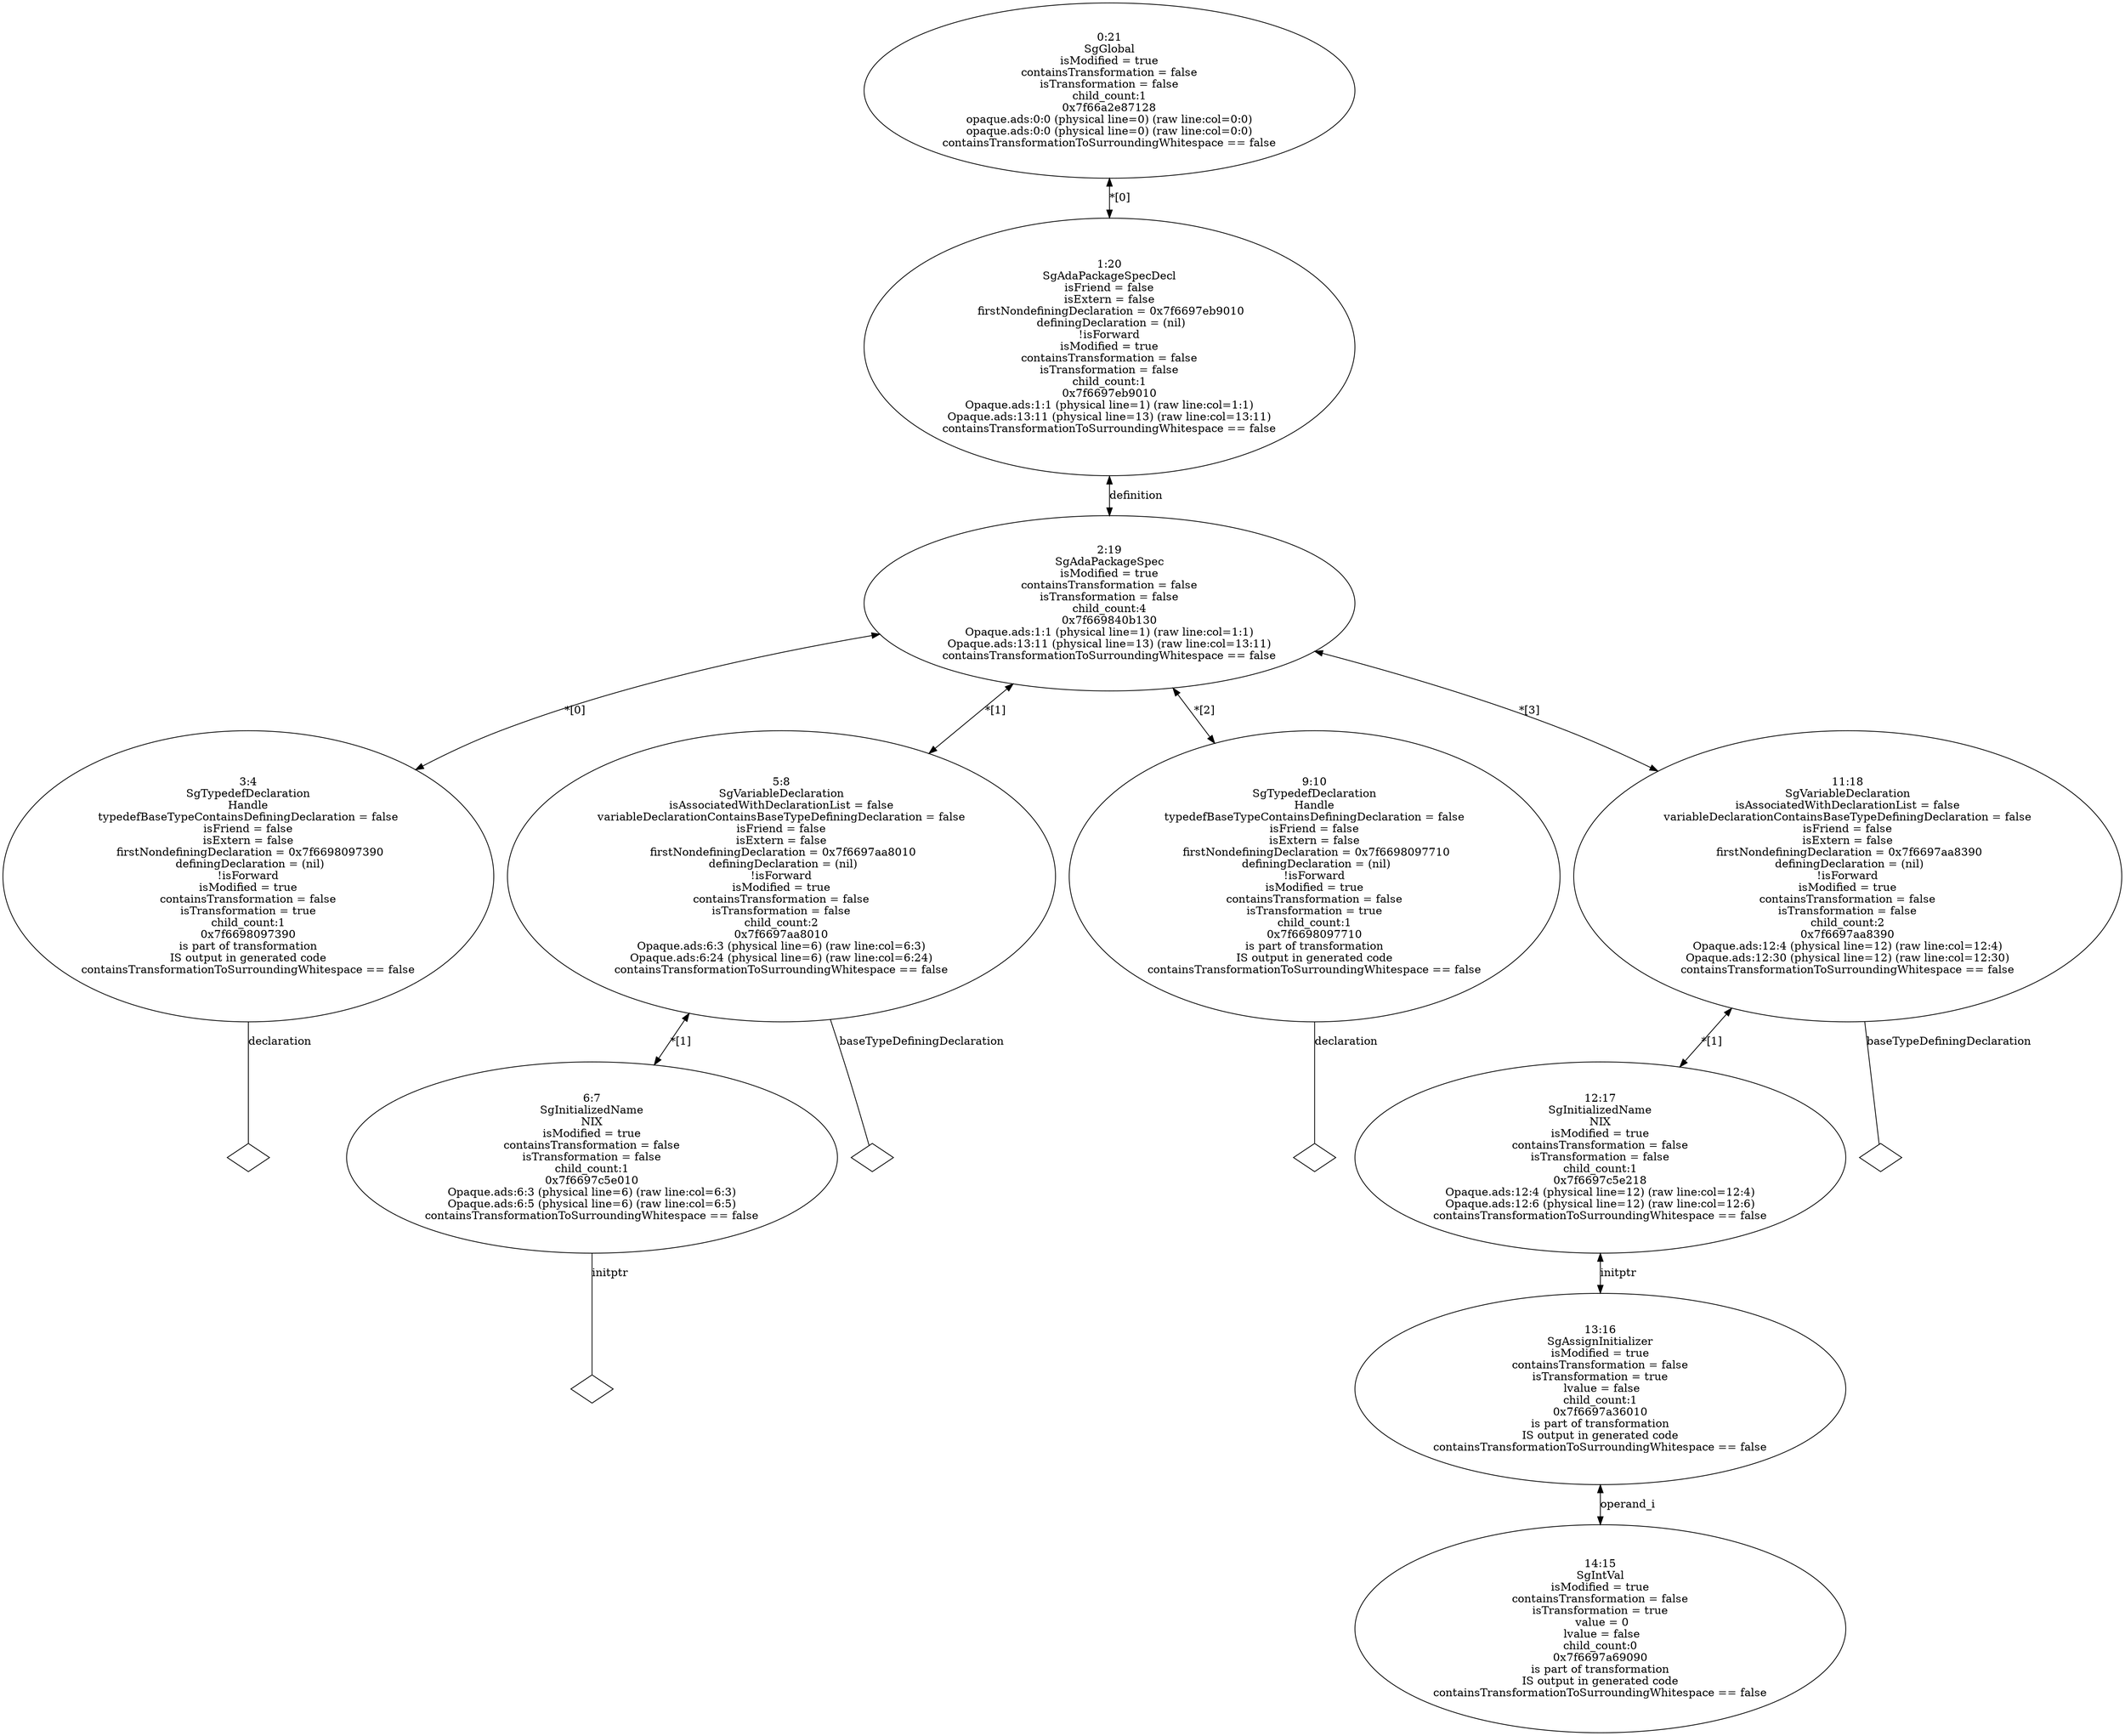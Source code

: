 digraph "G./opaque_rose.dot" {
"0x7f6698097390"[label="3:4\nSgTypedefDeclaration\nHandle\n typedefBaseTypeContainsDefiningDeclaration = false \n isFriend = false \n isExtern = false \n firstNondefiningDeclaration = 0x7f6698097390\n definingDeclaration = (nil)\n!isForward\nisModified = true\ncontainsTransformation = false\nisTransformation = true\nchild_count:1\n0x7f6698097390\nis part of transformation\nIS output in generated code\ncontainsTransformationToSurroundingWhitespace == false\n" ];
"0x7f6698097390" -> "0x7f6698097390__declaration__null"[label="declaration" dir=none ];
"0x7f6698097390__declaration__null"[label="" shape=diamond ];
"0x7f6697c5e010"[label="6:7\nSgInitializedName\nNIX\nisModified = true\ncontainsTransformation = false\nisTransformation = false\nchild_count:1\n0x7f6697c5e010\nOpaque.ads:6:3 (physical line=6) (raw line:col=6:3)\nOpaque.ads:6:5 (physical line=6) (raw line:col=6:5)\ncontainsTransformationToSurroundingWhitespace == false\n" ];
"0x7f6697c5e010" -> "0x7f6697c5e010__initptr__null"[label="initptr" dir=none ];
"0x7f6697c5e010__initptr__null"[label="" shape=diamond ];
"0x7f6697aa8010"[label="5:8\nSgVariableDeclaration\n isAssociatedWithDeclarationList = false \n variableDeclarationContainsBaseTypeDefiningDeclaration = false \n isFriend = false \n isExtern = false \n firstNondefiningDeclaration = 0x7f6697aa8010\n definingDeclaration = (nil)\n!isForward\nisModified = true\ncontainsTransformation = false\nisTransformation = false\nchild_count:2\n0x7f6697aa8010\nOpaque.ads:6:3 (physical line=6) (raw line:col=6:3)\nOpaque.ads:6:24 (physical line=6) (raw line:col=6:24)\ncontainsTransformationToSurroundingWhitespace == false\n" ];
"0x7f6697aa8010" -> "0x7f6697aa8010__baseTypeDefiningDeclaration__null"[label="baseTypeDefiningDeclaration" dir=none ];
"0x7f6697aa8010__baseTypeDefiningDeclaration__null"[label="" shape=diamond ];
"0x7f6697aa8010" -> "0x7f6697c5e010"[label="*[1]" dir=both ];
"0x7f6698097710"[label="9:10\nSgTypedefDeclaration\nHandle\n typedefBaseTypeContainsDefiningDeclaration = false \n isFriend = false \n isExtern = false \n firstNondefiningDeclaration = 0x7f6698097710\n definingDeclaration = (nil)\n!isForward\nisModified = true\ncontainsTransformation = false\nisTransformation = true\nchild_count:1\n0x7f6698097710\nis part of transformation\nIS output in generated code\ncontainsTransformationToSurroundingWhitespace == false\n" ];
"0x7f6698097710" -> "0x7f6698097710__declaration__null"[label="declaration" dir=none ];
"0x7f6698097710__declaration__null"[label="" shape=diamond ];
"0x7f6697a69090"[label="14:15\nSgIntVal\nisModified = true\ncontainsTransformation = false\nisTransformation = true\n value = 0\n lvalue = false\nchild_count:0\n0x7f6697a69090\nis part of transformation\nIS output in generated code\ncontainsTransformationToSurroundingWhitespace == false\n" ];
"0x7f6697a36010"[label="13:16\nSgAssignInitializer\nisModified = true\ncontainsTransformation = false\nisTransformation = true\n lvalue = false\nchild_count:1\n0x7f6697a36010\nis part of transformation\nIS output in generated code\ncontainsTransformationToSurroundingWhitespace == false\n" ];
"0x7f6697a36010" -> "0x7f6697a69090"[label="operand_i" dir=both ];
"0x7f6697c5e218"[label="12:17\nSgInitializedName\nNIX\nisModified = true\ncontainsTransformation = false\nisTransformation = false\nchild_count:1\n0x7f6697c5e218\nOpaque.ads:12:4 (physical line=12) (raw line:col=12:4)\nOpaque.ads:12:6 (physical line=12) (raw line:col=12:6)\ncontainsTransformationToSurroundingWhitespace == false\n" ];
"0x7f6697c5e218" -> "0x7f6697a36010"[label="initptr" dir=both ];
"0x7f6697aa8390"[label="11:18\nSgVariableDeclaration\n isAssociatedWithDeclarationList = false \n variableDeclarationContainsBaseTypeDefiningDeclaration = false \n isFriend = false \n isExtern = false \n firstNondefiningDeclaration = 0x7f6697aa8390\n definingDeclaration = (nil)\n!isForward\nisModified = true\ncontainsTransformation = false\nisTransformation = false\nchild_count:2\n0x7f6697aa8390\nOpaque.ads:12:4 (physical line=12) (raw line:col=12:4)\nOpaque.ads:12:30 (physical line=12) (raw line:col=12:30)\ncontainsTransformationToSurroundingWhitespace == false\n" ];
"0x7f6697aa8390" -> "0x7f6697aa8390__baseTypeDefiningDeclaration__null"[label="baseTypeDefiningDeclaration" dir=none ];
"0x7f6697aa8390__baseTypeDefiningDeclaration__null"[label="" shape=diamond ];
"0x7f6697aa8390" -> "0x7f6697c5e218"[label="*[1]" dir=both ];
"0x7f669840b130"[label="2:19\nSgAdaPackageSpec\nisModified = true\ncontainsTransformation = false\nisTransformation = false\nchild_count:4\n0x7f669840b130\nOpaque.ads:1:1 (physical line=1) (raw line:col=1:1)\nOpaque.ads:13:11 (physical line=13) (raw line:col=13:11)\ncontainsTransformationToSurroundingWhitespace == false\n" ];
"0x7f669840b130" -> "0x7f6698097390"[label="*[0]" dir=both ];
"0x7f669840b130" -> "0x7f6697aa8010"[label="*[1]" dir=both ];
"0x7f669840b130" -> "0x7f6698097710"[label="*[2]" dir=both ];
"0x7f669840b130" -> "0x7f6697aa8390"[label="*[3]" dir=both ];
"0x7f6697eb9010"[label="1:20\nSgAdaPackageSpecDecl\n isFriend = false \n isExtern = false \n firstNondefiningDeclaration = 0x7f6697eb9010\n definingDeclaration = (nil)\n!isForward\nisModified = true\ncontainsTransformation = false\nisTransformation = false\nchild_count:1\n0x7f6697eb9010\nOpaque.ads:1:1 (physical line=1) (raw line:col=1:1)\nOpaque.ads:13:11 (physical line=13) (raw line:col=13:11)\ncontainsTransformationToSurroundingWhitespace == false\n" ];
"0x7f6697eb9010" -> "0x7f669840b130"[label="definition" dir=both ];
"0x7f66a2e87128"[label="0:21\nSgGlobal\nisModified = true\ncontainsTransformation = false\nisTransformation = false\nchild_count:1\n0x7f66a2e87128\nopaque.ads:0:0 (physical line=0) (raw line:col=0:0)\nopaque.ads:0:0 (physical line=0) (raw line:col=0:0)\ncontainsTransformationToSurroundingWhitespace == false\n" ];
"0x7f66a2e87128" -> "0x7f6697eb9010"[label="*[0]" dir=both ];
}
